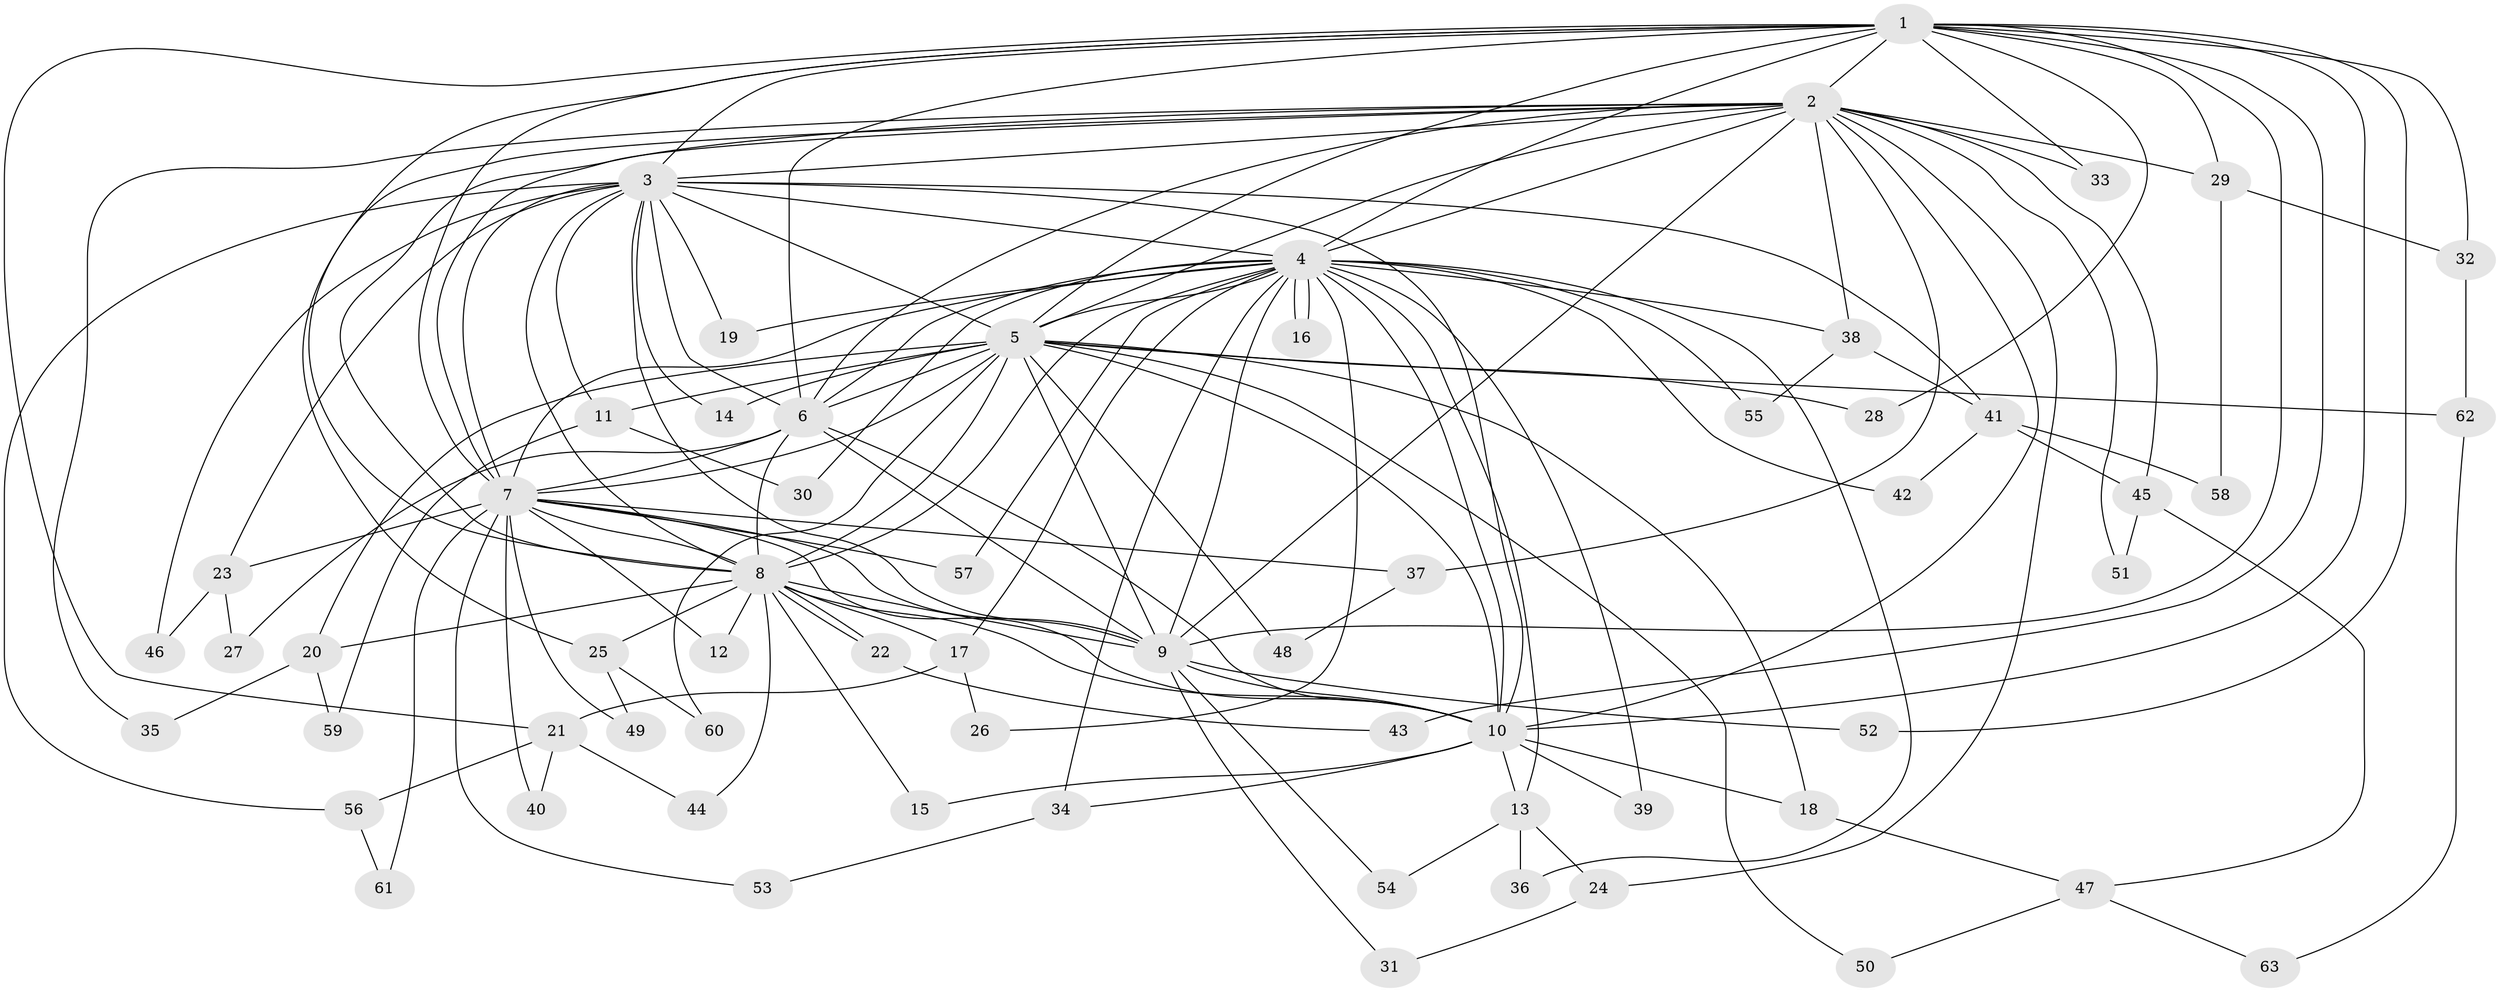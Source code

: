 // Generated by graph-tools (version 1.1) at 2025/34/03/09/25 02:34:53]
// undirected, 63 vertices, 151 edges
graph export_dot {
graph [start="1"]
  node [color=gray90,style=filled];
  1;
  2;
  3;
  4;
  5;
  6;
  7;
  8;
  9;
  10;
  11;
  12;
  13;
  14;
  15;
  16;
  17;
  18;
  19;
  20;
  21;
  22;
  23;
  24;
  25;
  26;
  27;
  28;
  29;
  30;
  31;
  32;
  33;
  34;
  35;
  36;
  37;
  38;
  39;
  40;
  41;
  42;
  43;
  44;
  45;
  46;
  47;
  48;
  49;
  50;
  51;
  52;
  53;
  54;
  55;
  56;
  57;
  58;
  59;
  60;
  61;
  62;
  63;
  1 -- 2;
  1 -- 3;
  1 -- 4;
  1 -- 5;
  1 -- 6;
  1 -- 7;
  1 -- 8;
  1 -- 9;
  1 -- 10;
  1 -- 21;
  1 -- 28;
  1 -- 29;
  1 -- 32;
  1 -- 33;
  1 -- 43;
  1 -- 52;
  2 -- 3;
  2 -- 4;
  2 -- 5;
  2 -- 6;
  2 -- 7;
  2 -- 8;
  2 -- 9;
  2 -- 10;
  2 -- 24;
  2 -- 25;
  2 -- 29;
  2 -- 33;
  2 -- 35;
  2 -- 37;
  2 -- 38;
  2 -- 45;
  2 -- 51;
  3 -- 4;
  3 -- 5;
  3 -- 6;
  3 -- 7;
  3 -- 8;
  3 -- 9;
  3 -- 10;
  3 -- 11;
  3 -- 14;
  3 -- 19;
  3 -- 23;
  3 -- 41;
  3 -- 46;
  3 -- 56;
  4 -- 5;
  4 -- 6;
  4 -- 7;
  4 -- 8;
  4 -- 9;
  4 -- 10;
  4 -- 13;
  4 -- 16;
  4 -- 16;
  4 -- 17;
  4 -- 19;
  4 -- 26;
  4 -- 30;
  4 -- 34;
  4 -- 36;
  4 -- 38;
  4 -- 39;
  4 -- 42;
  4 -- 55;
  4 -- 57;
  5 -- 6;
  5 -- 7;
  5 -- 8;
  5 -- 9;
  5 -- 10;
  5 -- 11;
  5 -- 14;
  5 -- 18;
  5 -- 20;
  5 -- 28;
  5 -- 48;
  5 -- 50;
  5 -- 60;
  5 -- 62;
  6 -- 7;
  6 -- 8;
  6 -- 9;
  6 -- 10;
  6 -- 27;
  7 -- 8;
  7 -- 9;
  7 -- 10;
  7 -- 12;
  7 -- 23;
  7 -- 37;
  7 -- 40;
  7 -- 49;
  7 -- 53;
  7 -- 57;
  7 -- 61;
  8 -- 9;
  8 -- 10;
  8 -- 12;
  8 -- 15;
  8 -- 17;
  8 -- 20;
  8 -- 22;
  8 -- 22;
  8 -- 25;
  8 -- 44;
  9 -- 10;
  9 -- 31;
  9 -- 52;
  9 -- 54;
  10 -- 13;
  10 -- 15;
  10 -- 18;
  10 -- 34;
  10 -- 39;
  11 -- 30;
  11 -- 59;
  13 -- 24;
  13 -- 36;
  13 -- 54;
  17 -- 21;
  17 -- 26;
  18 -- 47;
  20 -- 35;
  20 -- 59;
  21 -- 40;
  21 -- 44;
  21 -- 56;
  22 -- 43;
  23 -- 27;
  23 -- 46;
  24 -- 31;
  25 -- 49;
  25 -- 60;
  29 -- 32;
  29 -- 58;
  32 -- 62;
  34 -- 53;
  37 -- 48;
  38 -- 41;
  38 -- 55;
  41 -- 42;
  41 -- 45;
  41 -- 58;
  45 -- 47;
  45 -- 51;
  47 -- 50;
  47 -- 63;
  56 -- 61;
  62 -- 63;
}
